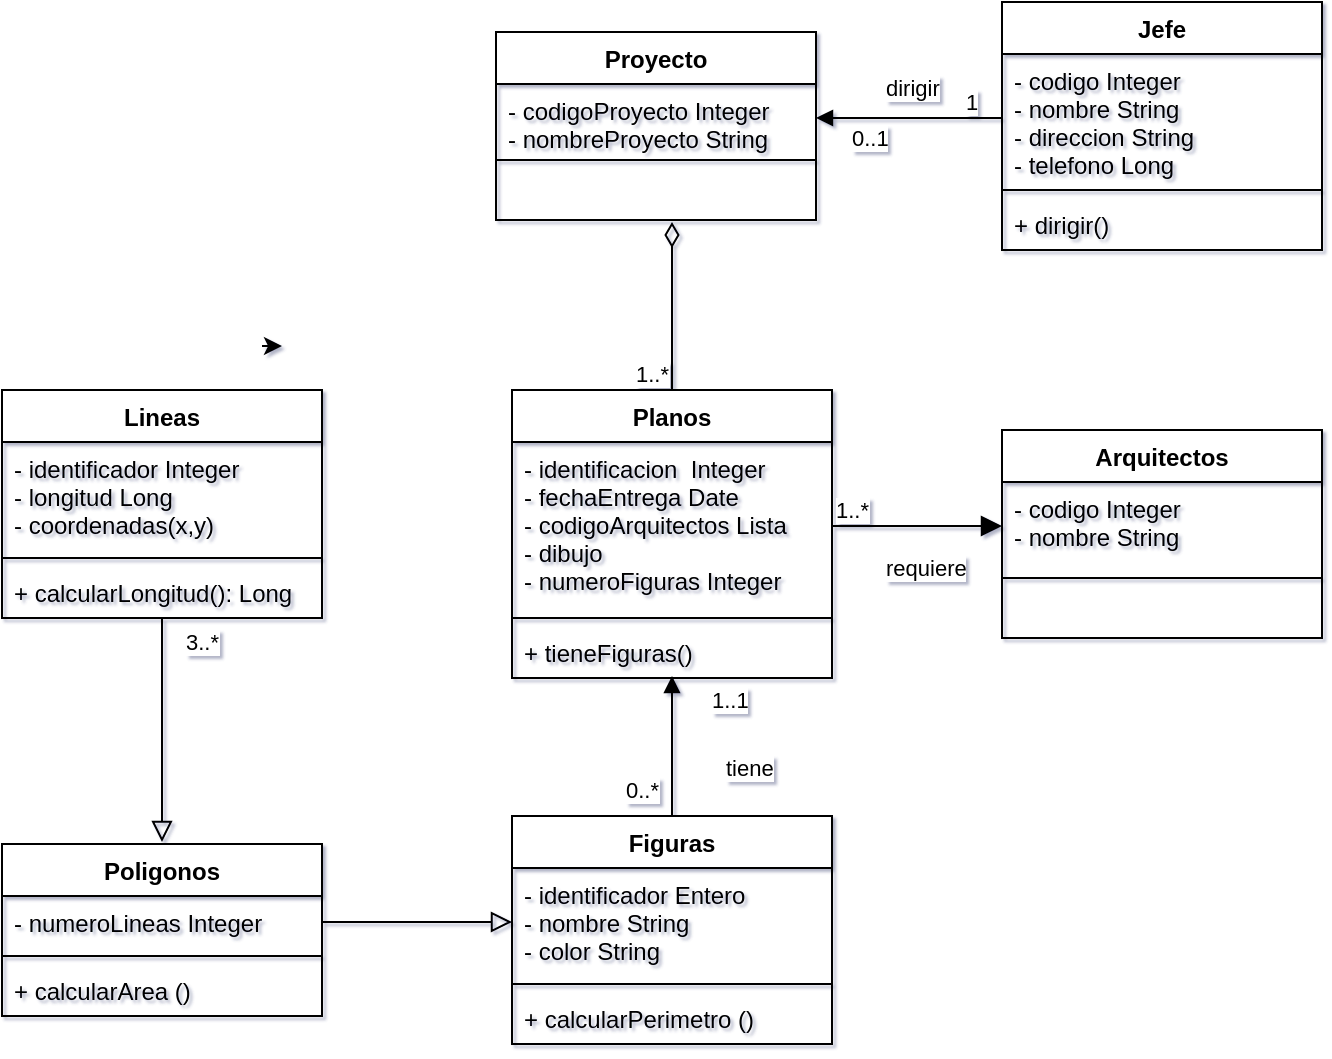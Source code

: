 <mxfile version="15.4.1" type="github" pages="2">
  <diagram id="IGpOKl3QkhKzm34cFzGY" name="Page-1">
    <mxGraphModel dx="1220" dy="623" grid="1" gridSize="10" guides="1" tooltips="1" connect="1" arrows="1" fold="1" page="1" pageScale="1" pageWidth="850" pageHeight="1100" math="0" shadow="1">
      <root>
        <mxCell id="0" />
        <mxCell id="1" parent="0" />
        <mxCell id="r26-GeC86uBAApJ16SBH-1" value="Jefe" style="swimlane;fontStyle=1;align=center;verticalAlign=top;childLayout=stackLayout;horizontal=1;startSize=26;horizontalStack=0;resizeParent=1;resizeParentMax=0;resizeLast=0;collapsible=1;marginBottom=0;" parent="1" vertex="1">
          <mxGeometry x="620" y="40" width="160" height="124" as="geometry" />
        </mxCell>
        <mxCell id="r26-GeC86uBAApJ16SBH-2" value="- codigo Integer &#xa;- nombre String &#xa;- direccion String &#xa;- telefono Long&#xa;" style="text;strokeColor=none;fillColor=none;align=left;verticalAlign=top;spacingLeft=4;spacingRight=4;overflow=hidden;rotatable=0;points=[[0,0.5],[1,0.5]];portConstraint=eastwest;" parent="r26-GeC86uBAApJ16SBH-1" vertex="1">
          <mxGeometry y="26" width="160" height="64" as="geometry" />
        </mxCell>
        <mxCell id="r26-GeC86uBAApJ16SBH-3" value="" style="line;strokeWidth=1;fillColor=none;align=left;verticalAlign=middle;spacingTop=-1;spacingLeft=3;spacingRight=3;rotatable=0;labelPosition=right;points=[];portConstraint=eastwest;" parent="r26-GeC86uBAApJ16SBH-1" vertex="1">
          <mxGeometry y="90" width="160" height="8" as="geometry" />
        </mxCell>
        <mxCell id="r26-GeC86uBAApJ16SBH-4" value="+ dirigir()" style="text;strokeColor=none;fillColor=none;align=left;verticalAlign=top;spacingLeft=4;spacingRight=4;overflow=hidden;rotatable=0;points=[[0,0.5],[1,0.5]];portConstraint=eastwest;" parent="r26-GeC86uBAApJ16SBH-1" vertex="1">
          <mxGeometry y="98" width="160" height="26" as="geometry" />
        </mxCell>
        <mxCell id="r26-GeC86uBAApJ16SBH-9" value="Proyecto" style="swimlane;fontStyle=1;align=center;verticalAlign=top;childLayout=stackLayout;horizontal=1;startSize=26;horizontalStack=0;resizeParent=1;resizeParentMax=0;resizeLast=0;collapsible=1;marginBottom=0;" parent="1" vertex="1">
          <mxGeometry x="367" y="55" width="160" height="94" as="geometry" />
        </mxCell>
        <mxCell id="r26-GeC86uBAApJ16SBH-10" value="- codigoProyecto Integer&#xa;- nombreProyecto String&#xa;" style="text;strokeColor=none;fillColor=none;align=left;verticalAlign=top;spacingLeft=4;spacingRight=4;overflow=hidden;rotatable=0;points=[[0,0.5],[1,0.5]];portConstraint=eastwest;" parent="r26-GeC86uBAApJ16SBH-9" vertex="1">
          <mxGeometry y="26" width="160" height="34" as="geometry" />
        </mxCell>
        <mxCell id="r26-GeC86uBAApJ16SBH-11" value="" style="line;strokeWidth=1;fillColor=none;align=left;verticalAlign=middle;spacingTop=-1;spacingLeft=3;spacingRight=3;rotatable=0;labelPosition=right;points=[];portConstraint=eastwest;" parent="r26-GeC86uBAApJ16SBH-9" vertex="1">
          <mxGeometry y="60" width="160" height="8" as="geometry" />
        </mxCell>
        <mxCell id="r26-GeC86uBAApJ16SBH-12" value="  &#xa;" style="text;strokeColor=none;fillColor=none;align=left;verticalAlign=top;spacingLeft=4;spacingRight=4;overflow=hidden;rotatable=0;points=[[0,0.5],[1,0.5]];portConstraint=eastwest;" parent="r26-GeC86uBAApJ16SBH-9" vertex="1">
          <mxGeometry y="68" width="160" height="26" as="geometry" />
        </mxCell>
        <mxCell id="r26-GeC86uBAApJ16SBH-14" value="Planos" style="swimlane;fontStyle=1;align=center;verticalAlign=top;childLayout=stackLayout;horizontal=1;startSize=26;horizontalStack=0;resizeParent=1;resizeParentMax=0;resizeLast=0;collapsible=1;marginBottom=0;" parent="1" vertex="1">
          <mxGeometry x="375" y="234" width="160" height="144" as="geometry" />
        </mxCell>
        <mxCell id="r26-GeC86uBAApJ16SBH-15" value="- identificacion  Integer&#xa;- fechaEntrega Date&#xa;- codigoArquitectos Lista&#xa;- dibujo &#xa;- numeroFiguras Integer&#xa;" style="text;strokeColor=none;fillColor=none;align=left;verticalAlign=top;spacingLeft=4;spacingRight=4;overflow=hidden;rotatable=0;points=[[0,0.5],[1,0.5]];portConstraint=eastwest;" parent="r26-GeC86uBAApJ16SBH-14" vertex="1">
          <mxGeometry y="26" width="160" height="84" as="geometry" />
        </mxCell>
        <mxCell id="r26-GeC86uBAApJ16SBH-16" value="" style="line;strokeWidth=1;fillColor=none;align=left;verticalAlign=middle;spacingTop=-1;spacingLeft=3;spacingRight=3;rotatable=0;labelPosition=right;points=[];portConstraint=eastwest;" parent="r26-GeC86uBAApJ16SBH-14" vertex="1">
          <mxGeometry y="110" width="160" height="8" as="geometry" />
        </mxCell>
        <mxCell id="r26-GeC86uBAApJ16SBH-17" value="+ tieneFiguras()" style="text;strokeColor=none;fillColor=none;align=left;verticalAlign=top;spacingLeft=4;spacingRight=4;overflow=hidden;rotatable=0;points=[[0,0.5],[1,0.5]];portConstraint=eastwest;" parent="r26-GeC86uBAApJ16SBH-14" vertex="1">
          <mxGeometry y="118" width="160" height="26" as="geometry" />
        </mxCell>
        <mxCell id="r26-GeC86uBAApJ16SBH-18" value="Figuras" style="swimlane;fontStyle=1;align=center;verticalAlign=top;childLayout=stackLayout;horizontal=1;startSize=26;horizontalStack=0;resizeParent=1;resizeParentMax=0;resizeLast=0;collapsible=1;marginBottom=0;" parent="1" vertex="1">
          <mxGeometry x="375" y="447" width="160" height="114" as="geometry" />
        </mxCell>
        <mxCell id="r26-GeC86uBAApJ16SBH-19" value="- identificador Entero &#xa;- nombre String&#xa;- color String&#xa;&#xa;" style="text;strokeColor=none;fillColor=none;align=left;verticalAlign=top;spacingLeft=4;spacingRight=4;overflow=hidden;rotatable=0;points=[[0,0.5],[1,0.5]];portConstraint=eastwest;" parent="r26-GeC86uBAApJ16SBH-18" vertex="1">
          <mxGeometry y="26" width="160" height="54" as="geometry" />
        </mxCell>
        <mxCell id="r26-GeC86uBAApJ16SBH-20" value="" style="line;strokeWidth=1;fillColor=none;align=left;verticalAlign=middle;spacingTop=-1;spacingLeft=3;spacingRight=3;rotatable=0;labelPosition=right;points=[];portConstraint=eastwest;" parent="r26-GeC86uBAApJ16SBH-18" vertex="1">
          <mxGeometry y="80" width="160" height="8" as="geometry" />
        </mxCell>
        <mxCell id="r26-GeC86uBAApJ16SBH-21" value="+ calcularPerimetro ()" style="text;strokeColor=none;fillColor=none;align=left;verticalAlign=top;spacingLeft=4;spacingRight=4;overflow=hidden;rotatable=0;points=[[0,0.5],[1,0.5]];portConstraint=eastwest;" parent="r26-GeC86uBAApJ16SBH-18" vertex="1">
          <mxGeometry y="88" width="160" height="26" as="geometry" />
        </mxCell>
        <mxCell id="r26-GeC86uBAApJ16SBH-22" value="Poligonos" style="swimlane;fontStyle=1;align=center;verticalAlign=top;childLayout=stackLayout;horizontal=1;startSize=26;horizontalStack=0;resizeParent=1;resizeParentMax=0;resizeLast=0;collapsible=1;marginBottom=0;" parent="1" vertex="1">
          <mxGeometry x="120" y="461" width="160" height="86" as="geometry" />
        </mxCell>
        <mxCell id="r26-GeC86uBAApJ16SBH-23" value="- numeroLineas Integer" style="text;strokeColor=none;fillColor=none;align=left;verticalAlign=top;spacingLeft=4;spacingRight=4;overflow=hidden;rotatable=0;points=[[0,0.5],[1,0.5]];portConstraint=eastwest;" parent="r26-GeC86uBAApJ16SBH-22" vertex="1">
          <mxGeometry y="26" width="160" height="26" as="geometry" />
        </mxCell>
        <mxCell id="r26-GeC86uBAApJ16SBH-24" value="" style="line;strokeWidth=1;fillColor=none;align=left;verticalAlign=middle;spacingTop=-1;spacingLeft=3;spacingRight=3;rotatable=0;labelPosition=right;points=[];portConstraint=eastwest;" parent="r26-GeC86uBAApJ16SBH-22" vertex="1">
          <mxGeometry y="52" width="160" height="8" as="geometry" />
        </mxCell>
        <mxCell id="r26-GeC86uBAApJ16SBH-25" value="+ calcularArea ()" style="text;strokeColor=none;fillColor=none;align=left;verticalAlign=top;spacingLeft=4;spacingRight=4;overflow=hidden;rotatable=0;points=[[0,0.5],[1,0.5]];portConstraint=eastwest;" parent="r26-GeC86uBAApJ16SBH-22" vertex="1">
          <mxGeometry y="60" width="160" height="26" as="geometry" />
        </mxCell>
        <mxCell id="r26-GeC86uBAApJ16SBH-26" value="Lineas" style="swimlane;fontStyle=1;align=center;verticalAlign=top;childLayout=stackLayout;horizontal=1;startSize=26;horizontalStack=0;resizeParent=1;resizeParentMax=0;resizeLast=0;collapsible=1;marginBottom=0;" parent="1" vertex="1">
          <mxGeometry x="120" y="234" width="160" height="114" as="geometry" />
        </mxCell>
        <mxCell id="r26-GeC86uBAApJ16SBH-27" value="- identificador Integer&#xa;- longitud Long&#xa;- coordenadas(x,y) &#xa;" style="text;strokeColor=none;fillColor=none;align=left;verticalAlign=top;spacingLeft=4;spacingRight=4;overflow=hidden;rotatable=0;points=[[0,0.5],[1,0.5]];portConstraint=eastwest;" parent="r26-GeC86uBAApJ16SBH-26" vertex="1">
          <mxGeometry y="26" width="160" height="54" as="geometry" />
        </mxCell>
        <mxCell id="r26-GeC86uBAApJ16SBH-28" value="" style="line;strokeWidth=1;fillColor=none;align=left;verticalAlign=middle;spacingTop=-1;spacingLeft=3;spacingRight=3;rotatable=0;labelPosition=right;points=[];portConstraint=eastwest;" parent="r26-GeC86uBAApJ16SBH-26" vertex="1">
          <mxGeometry y="80" width="160" height="8" as="geometry" />
        </mxCell>
        <mxCell id="r26-GeC86uBAApJ16SBH-29" value="+ calcularLongitud(): Long" style="text;strokeColor=none;fillColor=none;align=left;verticalAlign=top;spacingLeft=4;spacingRight=4;overflow=hidden;rotatable=0;points=[[0,0.5],[1,0.5]];portConstraint=eastwest;" parent="r26-GeC86uBAApJ16SBH-26" vertex="1">
          <mxGeometry y="88" width="160" height="26" as="geometry" />
        </mxCell>
        <mxCell id="r26-GeC86uBAApJ16SBH-32" value="Arquitectos" style="swimlane;fontStyle=1;align=center;verticalAlign=top;childLayout=stackLayout;horizontal=1;startSize=26;horizontalStack=0;resizeParent=1;resizeParentMax=0;resizeLast=0;collapsible=1;marginBottom=0;" parent="1" vertex="1">
          <mxGeometry x="620" y="254" width="160" height="104" as="geometry" />
        </mxCell>
        <mxCell id="r26-GeC86uBAApJ16SBH-33" value="- codigo Integer&#xa;- nombre String&#xa;" style="text;strokeColor=none;fillColor=none;align=left;verticalAlign=top;spacingLeft=4;spacingRight=4;overflow=hidden;rotatable=0;points=[[0,0.5],[1,0.5]];portConstraint=eastwest;" parent="r26-GeC86uBAApJ16SBH-32" vertex="1">
          <mxGeometry y="26" width="160" height="44" as="geometry" />
        </mxCell>
        <mxCell id="r26-GeC86uBAApJ16SBH-34" value="" style="line;strokeWidth=1;fillColor=none;align=left;verticalAlign=middle;spacingTop=-1;spacingLeft=3;spacingRight=3;rotatable=0;labelPosition=right;points=[];portConstraint=eastwest;" parent="r26-GeC86uBAApJ16SBH-32" vertex="1">
          <mxGeometry y="70" width="160" height="8" as="geometry" />
        </mxCell>
        <mxCell id="r26-GeC86uBAApJ16SBH-35" value=" " style="text;strokeColor=none;fillColor=none;align=left;verticalAlign=top;spacingLeft=4;spacingRight=4;overflow=hidden;rotatable=0;points=[[0,0.5],[1,0.5]];portConstraint=eastwest;" parent="r26-GeC86uBAApJ16SBH-32" vertex="1">
          <mxGeometry y="78" width="160" height="26" as="geometry" />
        </mxCell>
        <mxCell id="r26-GeC86uBAApJ16SBH-50" value="dirigir" style="endArrow=block;endFill=1;html=1;edgeStyle=orthogonalEdgeStyle;align=left;verticalAlign=top;exitX=0;exitY=0.5;exitDx=0;exitDy=0;" parent="1" source="r26-GeC86uBAApJ16SBH-2" target="r26-GeC86uBAApJ16SBH-10" edge="1">
          <mxGeometry x="0.29" y="-28" relative="1" as="geometry">
            <mxPoint x="340" y="240" as="sourcePoint" />
            <mxPoint x="500" y="240" as="targetPoint" />
            <mxPoint as="offset" />
          </mxGeometry>
        </mxCell>
        <mxCell id="r26-GeC86uBAApJ16SBH-51" value="1" style="edgeLabel;resizable=0;html=1;align=left;verticalAlign=bottom;" parent="r26-GeC86uBAApJ16SBH-50" connectable="0" vertex="1">
          <mxGeometry x="-1" relative="1" as="geometry">
            <mxPoint x="-20" as="offset" />
          </mxGeometry>
        </mxCell>
        <mxCell id="r26-GeC86uBAApJ16SBH-52" value="&lt;font style=&quot;vertical-align: inherit&quot;&gt;&lt;font style=&quot;vertical-align: inherit&quot;&gt;0..1&lt;/font&gt;&lt;/font&gt;" style="edgeLabel;resizable=0;html=1;align=left;verticalAlign=bottom;" parent="1" connectable="0" vertex="1">
          <mxGeometry x="610" y="108" as="geometry">
            <mxPoint x="-67" y="8" as="offset" />
          </mxGeometry>
        </mxCell>
        <mxCell id="r26-GeC86uBAApJ16SBH-56" value="" style="endArrow=diamondThin;endFill=0;html=1;edgeStyle=orthogonalEdgeStyle;align=left;verticalAlign=top;exitX=0.5;exitY=0;exitDx=0;exitDy=0;entryX=0.55;entryY=1.038;entryDx=0;entryDy=0;entryPerimeter=0;strokeWidth=1;endSize=10;" parent="1" source="r26-GeC86uBAApJ16SBH-14" target="r26-GeC86uBAApJ16SBH-12" edge="1">
          <mxGeometry x="0.285" y="-15" relative="1" as="geometry">
            <mxPoint x="630" y="108" as="sourcePoint" />
            <mxPoint x="544" y="108" as="targetPoint" />
            <mxPoint as="offset" />
          </mxGeometry>
        </mxCell>
        <mxCell id="r26-GeC86uBAApJ16SBH-57" value="&lt;font style=&quot;vertical-align: inherit&quot;&gt;&lt;font style=&quot;vertical-align: inherit&quot;&gt;1..*&lt;/font&gt;&lt;/font&gt;" style="edgeLabel;resizable=0;html=1;align=left;verticalAlign=bottom;" parent="r26-GeC86uBAApJ16SBH-56" connectable="0" vertex="1">
          <mxGeometry x="-1" relative="1" as="geometry">
            <mxPoint x="-20" as="offset" />
          </mxGeometry>
        </mxCell>
        <mxCell id="XcP87A8AxSp8wuipea3n-1" value="tiene" style="endArrow=block;endFill=1;html=1;edgeStyle=orthogonalEdgeStyle;align=left;verticalAlign=top;exitX=0.5;exitY=0;exitDx=0;exitDy=0;entryX=0.5;entryY=0.962;entryDx=0;entryDy=0;entryPerimeter=0;" parent="1" source="r26-GeC86uBAApJ16SBH-18" target="r26-GeC86uBAApJ16SBH-17" edge="1">
          <mxGeometry x="0.057" y="-25" relative="1" as="geometry">
            <mxPoint x="630" y="108" as="sourcePoint" />
            <mxPoint x="450" y="420" as="targetPoint" />
            <mxPoint as="offset" />
          </mxGeometry>
        </mxCell>
        <mxCell id="XcP87A8AxSp8wuipea3n-2" value="0..*" style="edgeLabel;resizable=0;html=1;align=left;verticalAlign=bottom;" parent="XcP87A8AxSp8wuipea3n-1" connectable="0" vertex="1">
          <mxGeometry x="-1" relative="1" as="geometry">
            <mxPoint x="-25" y="-5" as="offset" />
          </mxGeometry>
        </mxCell>
        <mxCell id="XcP87A8AxSp8wuipea3n-3" value="1..1" style="edgeLabel;resizable=0;html=1;align=left;verticalAlign=bottom;" parent="1" connectable="0" vertex="1">
          <mxGeometry x="470" y="400" as="geometry">
            <mxPoint x="3" y="-3" as="offset" />
          </mxGeometry>
        </mxCell>
        <mxCell id="XcP87A8AxSp8wuipea3n-4" value="" style="endArrow=block;endFill=0;html=1;edgeStyle=orthogonalEdgeStyle;align=left;verticalAlign=top;entryX=0;entryY=0.5;entryDx=0;entryDy=0;exitX=1;exitY=0.5;exitDx=0;exitDy=0;endSize=8;" parent="1" source="r26-GeC86uBAApJ16SBH-23" target="r26-GeC86uBAApJ16SBH-19" edge="1">
          <mxGeometry x="0.368" y="-30" relative="1" as="geometry">
            <mxPoint x="320" y="570" as="sourcePoint" />
            <mxPoint x="465" y="387.012" as="targetPoint" />
            <mxPoint as="offset" />
          </mxGeometry>
        </mxCell>
        <mxCell id="XcP87A8AxSp8wuipea3n-7" value="" style="endArrow=block;endFill=0;html=1;edgeStyle=orthogonalEdgeStyle;align=left;verticalAlign=top;endSize=8;" parent="1" source="r26-GeC86uBAApJ16SBH-29" edge="1">
          <mxGeometry x="0.368" y="-30" relative="1" as="geometry">
            <mxPoint x="290" y="510" as="sourcePoint" />
            <mxPoint x="200" y="460" as="targetPoint" />
            <mxPoint as="offset" />
            <Array as="points">
              <mxPoint x="200" y="420" />
              <mxPoint x="200" y="420" />
            </Array>
          </mxGeometry>
        </mxCell>
        <mxCell id="XcP87A8AxSp8wuipea3n-8" value="3..*" style="edgeLabel;resizable=0;html=1;align=left;verticalAlign=bottom;rotation=0;" parent="1" connectable="0" vertex="1">
          <mxGeometry x="230" y="370" as="geometry">
            <mxPoint x="-20" y="-2" as="offset" />
          </mxGeometry>
        </mxCell>
        <mxCell id="XcP87A8AxSp8wuipea3n-13" value="requiere" style="endArrow=block;endFill=1;html=1;edgeStyle=orthogonalEdgeStyle;align=left;verticalAlign=top;endSize=8;strokeWidth=1;exitX=1;exitY=0.5;exitDx=0;exitDy=0;entryX=0;entryY=0.5;entryDx=0;entryDy=0;" parent="1" source="r26-GeC86uBAApJ16SBH-15" target="r26-GeC86uBAApJ16SBH-33" edge="1">
          <mxGeometry x="-0.412" y="-8" relative="1" as="geometry">
            <mxPoint x="340" y="340" as="sourcePoint" />
            <mxPoint x="610" y="302" as="targetPoint" />
            <mxPoint as="offset" />
          </mxGeometry>
        </mxCell>
        <mxCell id="XcP87A8AxSp8wuipea3n-14" value="1..*" style="edgeLabel;resizable=0;html=1;align=left;verticalAlign=bottom;" parent="XcP87A8AxSp8wuipea3n-13" connectable="0" vertex="1">
          <mxGeometry x="-1" relative="1" as="geometry" />
        </mxCell>
        <mxCell id="JXhW4Dkfkhgc1lGGschW-1" style="edgeStyle=orthogonalEdgeStyle;rounded=0;orthogonalLoop=1;jettySize=auto;html=1;exitX=0;exitY=0;exitDx=130;exitDy=32;exitPerimeter=0;" parent="1" edge="1">
          <mxGeometry relative="1" as="geometry">
            <mxPoint x="260" y="212" as="targetPoint" />
            <mxPoint x="250" y="212.0" as="sourcePoint" />
          </mxGeometry>
        </mxCell>
      </root>
    </mxGraphModel>
  </diagram>
  <diagram id="3n4Mt7P2gnvHWvK9ysLL" name="Page-2">
    <mxGraphModel dx="854" dy="436" grid="1" gridSize="10" guides="1" tooltips="1" connect="1" arrows="1" fold="1" page="1" pageScale="1" pageWidth="827" pageHeight="1169" math="0" shadow="0">
      <root>
        <mxCell id="2v_pGi0CfqNNA4JABObi-0" />
        <mxCell id="2v_pGi0CfqNNA4JABObi-1" parent="2v_pGi0CfqNNA4JABObi-0" />
        <mxCell id="YXYbFwJ9w8fVYdVQplVT-33" value="tiene" style="endArrow=block;endFill=1;html=1;edgeStyle=orthogonalEdgeStyle;align=left;verticalAlign=top;exitX=0.5;exitY=0;exitDx=0;exitDy=0;entryX=0.5;entryY=0.962;entryDx=0;entryDy=0;entryPerimeter=0;" edge="1" parent="2v_pGi0CfqNNA4JABObi-1">
          <mxGeometry x="0.057" y="-25" relative="1" as="geometry">
            <mxPoint x="405" y="447" as="sourcePoint" />
            <mxPoint x="405" y="377.012" as="targetPoint" />
            <mxPoint as="offset" />
          </mxGeometry>
        </mxCell>
        <mxCell id="YXYbFwJ9w8fVYdVQplVT-34" value="0..*" style="edgeLabel;resizable=0;html=1;align=left;verticalAlign=bottom;" connectable="0" vertex="1" parent="YXYbFwJ9w8fVYdVQplVT-33">
          <mxGeometry x="-1" relative="1" as="geometry">
            <mxPoint x="-25" y="-5" as="offset" />
          </mxGeometry>
        </mxCell>
        <mxCell id="YXYbFwJ9w8fVYdVQplVT-35" value="1..1" style="edgeLabel;resizable=0;html=1;align=left;verticalAlign=bottom;" connectable="0" vertex="1" parent="2v_pGi0CfqNNA4JABObi-1">
          <mxGeometry x="420" y="400" as="geometry">
            <mxPoint x="3" y="-3" as="offset" />
          </mxGeometry>
        </mxCell>
        <mxCell id="YXYbFwJ9w8fVYdVQplVT-37" value="" style="endArrow=block;endFill=0;html=1;edgeStyle=orthogonalEdgeStyle;align=left;verticalAlign=top;endSize=8;" edge="1" parent="2v_pGi0CfqNNA4JABObi-1">
          <mxGeometry x="0.368" y="-30" relative="1" as="geometry">
            <mxPoint x="150" y="348" as="sourcePoint" />
            <mxPoint x="150" y="460" as="targetPoint" />
            <mxPoint as="offset" />
            <Array as="points">
              <mxPoint x="150" y="420" />
              <mxPoint x="150" y="420" />
            </Array>
          </mxGeometry>
        </mxCell>
        <mxCell id="YXYbFwJ9w8fVYdVQplVT-38" value="3..*" style="edgeLabel;resizable=0;html=1;align=left;verticalAlign=bottom;rotation=0;" connectable="0" vertex="1" parent="2v_pGi0CfqNNA4JABObi-1">
          <mxGeometry x="180" y="370" as="geometry">
            <mxPoint x="-20" y="-2" as="offset" />
          </mxGeometry>
        </mxCell>
        <mxCell id="YXYbFwJ9w8fVYdVQplVT-41" style="edgeStyle=orthogonalEdgeStyle;rounded=0;orthogonalLoop=1;jettySize=auto;html=1;exitX=0;exitY=0;exitDx=130;exitDy=32;exitPerimeter=0;" edge="1" parent="2v_pGi0CfqNNA4JABObi-1" source="YXYbFwJ9w8fVYdVQplVT-42">
          <mxGeometry relative="1" as="geometry">
            <mxPoint x="210" y="212" as="targetPoint" />
          </mxGeometry>
        </mxCell>
        <mxCell id="YXYbFwJ9w8fVYdVQplVT-42" value="Usuarios" style="shape=folder;fontStyle=1;spacingTop=10;tabWidth=40;tabHeight=14;tabPosition=left;html=1;" vertex="1" parent="2v_pGi0CfqNNA4JABObi-1">
          <mxGeometry x="70" y="180" width="150" height="50" as="geometry" />
        </mxCell>
        <mxCell id="YXYbFwJ9w8fVYdVQplVT-43" value="&lt;span style=&quot;font-family: &amp;#34;helvetica&amp;#34;&quot;&gt;_id: (automatico)&lt;/span&gt;&lt;br&gt;&lt;div&gt;&lt;span&gt;codigo: type integer&lt;/span&gt;&lt;br&gt;&lt;span&gt;mail: type string&lt;/span&gt;&lt;br&gt;&lt;span&gt;tipo: type string&lt;/span&gt;&lt;br&gt;&lt;span&gt;contraseña: type password&lt;/span&gt;&lt;/div&gt;" style="shape=note;whiteSpace=wrap;html=1;backgroundOutline=1;darkOpacity=0.05;align=left;verticalAlign=middle;" vertex="1" parent="2v_pGi0CfqNNA4JABObi-1">
          <mxGeometry x="70" y="280" width="150" height="110" as="geometry" />
        </mxCell>
        <mxCell id="YXYbFwJ9w8fVYdVQplVT-44" value="" style="endArrow=circlePlus;startArrow=none;endFill=0;startFill=0;endSize=8;html=1;labelBackgroundColor=none;exitX=0.5;exitY=0;exitDx=0;exitDy=0;exitPerimeter=0;entryX=0.5;entryY=1;entryDx=0;entryDy=0;entryPerimeter=0;" edge="1" parent="2v_pGi0CfqNNA4JABObi-1" source="YXYbFwJ9w8fVYdVQplVT-43" target="YXYbFwJ9w8fVYdVQplVT-42">
          <mxGeometry width="160" relative="1" as="geometry">
            <mxPoint x="340" y="200" as="sourcePoint" />
            <mxPoint x="130" y="240" as="targetPoint" />
          </mxGeometry>
        </mxCell>
        <mxCell id="YXYbFwJ9w8fVYdVQplVT-45" value="PerfilUsuario" style="shape=folder;fontStyle=1;spacingTop=10;tabWidth=40;tabHeight=14;tabPosition=left;html=1;" vertex="1" parent="2v_pGi0CfqNNA4JABObi-1">
          <mxGeometry x="340" y="180" width="150" height="50" as="geometry" />
        </mxCell>
        <mxCell id="YXYbFwJ9w8fVYdVQplVT-46" value="&lt;span style=&quot;font-family: &amp;#34;helvetica&amp;#34;&quot;&gt;_id: (automatico)&lt;/span&gt;&lt;br&gt;&lt;div&gt;&lt;span&gt;codigo: type integer&lt;/span&gt;&lt;br&gt;&lt;/div&gt;&lt;div&gt;&lt;span&gt;nombre: type string&lt;/span&gt;&lt;/div&gt;&lt;div&gt;&lt;span&gt;apellido: typo string&lt;/span&gt;&lt;/div&gt;&lt;div&gt;&lt;span&gt;fechaNacimiento: type date&lt;/span&gt;&lt;/div&gt;&lt;div&gt;&lt;span&gt;estatura: type double&lt;/span&gt;&lt;/div&gt;&lt;div&gt;&lt;span&gt;peso: type double&lt;/span&gt;&lt;/div&gt;&lt;div&gt;&lt;span&gt;celular: type string&lt;/span&gt;&lt;/div&gt;&lt;div&gt;&lt;span&gt;nombreMedico: type string&lt;/span&gt;&lt;/div&gt;&lt;div&gt;&lt;span&gt;apellidoMedico: type string&lt;/span&gt;&lt;/div&gt;&lt;div&gt;&lt;span&gt;visibilidad: type boolean&lt;/span&gt;&lt;/div&gt;&lt;div&gt;&lt;span&gt;alerta: type boolean&lt;/span&gt;&lt;/div&gt;" style="shape=note;whiteSpace=wrap;html=1;backgroundOutline=1;darkOpacity=0.05;align=left;verticalAlign=middle;" vertex="1" parent="2v_pGi0CfqNNA4JABObi-1">
          <mxGeometry x="340" y="280" width="150" height="200" as="geometry" />
        </mxCell>
        <mxCell id="YXYbFwJ9w8fVYdVQplVT-47" value="" style="endArrow=circlePlus;startArrow=none;endFill=0;startFill=0;endSize=8;html=1;labelBackgroundColor=none;exitX=0.5;exitY=0;exitDx=0;exitDy=0;exitPerimeter=0;entryX=0.5;entryY=1;entryDx=0;entryDy=0;entryPerimeter=0;" edge="1" parent="2v_pGi0CfqNNA4JABObi-1" source="YXYbFwJ9w8fVYdVQplVT-46" target="YXYbFwJ9w8fVYdVQplVT-45">
          <mxGeometry width="160" relative="1" as="geometry">
            <mxPoint x="332" y="262" as="sourcePoint" />
            <mxPoint x="332" y="212" as="targetPoint" />
          </mxGeometry>
        </mxCell>
        <mxCell id="YXYbFwJ9w8fVYdVQplVT-48" value="TomaPresion" style="shape=folder;fontStyle=1;spacingTop=10;tabWidth=40;tabHeight=14;tabPosition=left;html=1;" vertex="1" parent="2v_pGi0CfqNNA4JABObi-1">
          <mxGeometry x="590" y="180" width="150" height="50" as="geometry" />
        </mxCell>
        <mxCell id="YXYbFwJ9w8fVYdVQplVT-49" value="&lt;span style=&quot;font-family: &amp;#34;helvetica&amp;#34;&quot;&gt;_id: (automatico)&lt;/span&gt;&lt;br&gt;&lt;div&gt;&lt;span&gt;codigo: type integer&lt;/span&gt;&lt;br&gt;&lt;/div&gt;&lt;div&gt;fecha: type date&lt;/div&gt;&lt;div&gt;sistole: type integer&lt;/div&gt;&lt;div&gt;diastole: type integer&lt;/div&gt;&lt;div&gt;pulso: type integer&lt;/div&gt;" style="shape=note;whiteSpace=wrap;html=1;backgroundOutline=1;darkOpacity=0.05;align=left;verticalAlign=middle;" vertex="1" parent="2v_pGi0CfqNNA4JABObi-1">
          <mxGeometry x="590" y="280" width="150" height="120" as="geometry" />
        </mxCell>
        <mxCell id="YXYbFwJ9w8fVYdVQplVT-50" value="" style="endArrow=circlePlus;startArrow=none;endFill=0;startFill=0;endSize=8;html=1;labelBackgroundColor=none;exitX=0.5;exitY=0;exitDx=0;exitDy=0;exitPerimeter=0;entryX=0.5;entryY=1;entryDx=0;entryDy=0;entryPerimeter=0;" edge="1" parent="2v_pGi0CfqNNA4JABObi-1" source="YXYbFwJ9w8fVYdVQplVT-49" target="YXYbFwJ9w8fVYdVQplVT-48">
          <mxGeometry width="160" relative="1" as="geometry">
            <mxPoint x="582" y="262" as="sourcePoint" />
            <mxPoint x="582" y="212" as="targetPoint" />
          </mxGeometry>
        </mxCell>
        <mxCell id="YXYbFwJ9w8fVYdVQplVT-51" value="ProfesionalSalud" style="shape=folder;fontStyle=1;spacingTop=10;tabWidth=40;tabHeight=14;tabPosition=left;html=1;" vertex="1" parent="2v_pGi0CfqNNA4JABObi-1">
          <mxGeometry x="90" y="430" width="150" height="50" as="geometry" />
        </mxCell>
        <mxCell id="YXYbFwJ9w8fVYdVQplVT-52" value="&lt;span style=&quot;font-family: &amp;#34;helvetica&amp;#34;&quot;&gt;_id: (automatico)&lt;/span&gt;&lt;br&gt;&lt;div&gt;&lt;span&gt;codigo: type integer&lt;/span&gt;&lt;br&gt;&lt;/div&gt;&lt;div&gt;&lt;span&gt;nombre: type string&lt;/span&gt;&lt;/div&gt;&lt;div&gt;&lt;span&gt;apellido: typo string&lt;/span&gt;&lt;/div&gt;&lt;div&gt;&lt;span&gt;especialidad: type String&lt;/span&gt;&lt;/div&gt;&lt;div&gt;&lt;span&gt;nit: type string&lt;/span&gt;&lt;/div&gt;&lt;div&gt;&lt;span&gt;celular: type string&lt;/span&gt;&lt;/div&gt;&lt;div&gt;&lt;br&gt;&lt;/div&gt;" style="shape=note;whiteSpace=wrap;html=1;backgroundOutline=1;darkOpacity=0.05;align=left;verticalAlign=middle;" vertex="1" parent="2v_pGi0CfqNNA4JABObi-1">
          <mxGeometry x="90" y="570" width="150" height="180" as="geometry" />
        </mxCell>
        <mxCell id="YXYbFwJ9w8fVYdVQplVT-53" value="" style="endArrow=circlePlus;startArrow=none;endFill=0;startFill=0;endSize=8;html=1;labelBackgroundColor=none;exitX=0.5;exitY=0;exitDx=0;exitDy=0;exitPerimeter=0;entryX=0.5;entryY=1;entryDx=0;entryDy=0;entryPerimeter=0;" edge="1" parent="2v_pGi0CfqNNA4JABObi-1" source="YXYbFwJ9w8fVYdVQplVT-52" target="YXYbFwJ9w8fVYdVQplVT-51">
          <mxGeometry width="160" relative="1" as="geometry">
            <mxPoint x="82" y="512" as="sourcePoint" />
            <mxPoint x="82" y="462" as="targetPoint" />
          </mxGeometry>
        </mxCell>
        <mxCell id="YXYbFwJ9w8fVYdVQplVT-56" value="&lt;b&gt;&lt;font style=&quot;font-size: 14px&quot;&gt;Diagrama Orientado a Documentos Mongodb&lt;/font&gt;&lt;/b&gt;" style="rounded=1;whiteSpace=wrap;html=1;align=center;verticalAlign=middle;" vertex="1" parent="2v_pGi0CfqNNA4JABObi-1">
          <mxGeometry x="250" y="71" width="310" height="30" as="geometry" />
        </mxCell>
        <mxCell id="YXYbFwJ9w8fVYdVQplVT-57" value="&lt;span style=&quot;font-family: &amp;#34;helvetica&amp;#34;&quot;&gt;_id: (automatico)&lt;/span&gt;&lt;br&gt;&lt;div&gt;&lt;span&gt;codigo: type integer&lt;/span&gt;&lt;br&gt;&lt;span&gt;mail: type string&lt;/span&gt;&lt;br&gt;&lt;span&gt;tipo: type string&lt;/span&gt;&lt;br&gt;&lt;span&gt;contraseña: type password&lt;/span&gt;&lt;/div&gt;" style="shape=note;whiteSpace=wrap;html=1;backgroundOutline=1;darkOpacity=0.05;align=left;verticalAlign=middle;" vertex="1" parent="2v_pGi0CfqNNA4JABObi-1">
          <mxGeometry x="70" y="280" width="150" height="110" as="geometry" />
        </mxCell>
        <mxCell id="YXYbFwJ9w8fVYdVQplVT-58" value="PerfilUsuario" style="shape=folder;fontStyle=1;spacingTop=10;tabWidth=40;tabHeight=14;tabPosition=left;html=1;" vertex="1" parent="2v_pGi0CfqNNA4JABObi-1">
          <mxGeometry x="340" y="180" width="150" height="50" as="geometry" />
        </mxCell>
        <mxCell id="YXYbFwJ9w8fVYdVQplVT-59" value="Usuarios" style="shape=folder;fontStyle=1;spacingTop=10;tabWidth=40;tabHeight=14;tabPosition=left;html=1;" vertex="1" parent="2v_pGi0CfqNNA4JABObi-1">
          <mxGeometry x="70" y="180" width="150" height="50" as="geometry" />
        </mxCell>
        <mxCell id="YXYbFwJ9w8fVYdVQplVT-60" value="&lt;span style=&quot;font-family: &amp;#34;helvetica&amp;#34;&quot;&gt;_id: (automatico)&lt;/span&gt;&lt;br&gt;&lt;div&gt;&lt;span&gt;codigo: type integer&lt;/span&gt;&lt;br&gt;&lt;/div&gt;&lt;div&gt;&lt;span&gt;nombre: type string&lt;/span&gt;&lt;/div&gt;&lt;div&gt;&lt;span&gt;apellido: typo string&lt;/span&gt;&lt;/div&gt;&lt;div&gt;&lt;span&gt;fechaNacimiento: type date&lt;/span&gt;&lt;/div&gt;&lt;div&gt;&lt;span&gt;estatura: type double&lt;/span&gt;&lt;/div&gt;&lt;div&gt;&lt;span&gt;peso: type double&lt;/span&gt;&lt;/div&gt;&lt;div&gt;&lt;span&gt;celular: type string&lt;/span&gt;&lt;/div&gt;&lt;div&gt;&lt;span&gt;nombreMedico: type string&lt;/span&gt;&lt;/div&gt;&lt;div&gt;&lt;span&gt;apellidoMedico: type string&lt;/span&gt;&lt;/div&gt;&lt;div&gt;&lt;span&gt;visibilidad: type boolean&lt;/span&gt;&lt;/div&gt;&lt;div&gt;&lt;span&gt;alerta: type boolean&lt;/span&gt;&lt;/div&gt;" style="shape=note;whiteSpace=wrap;html=1;backgroundOutline=1;darkOpacity=0.05;align=left;verticalAlign=middle;" vertex="1" parent="2v_pGi0CfqNNA4JABObi-1">
          <mxGeometry x="340" y="280" width="150" height="200" as="geometry" />
        </mxCell>
      </root>
    </mxGraphModel>
  </diagram>
</mxfile>
